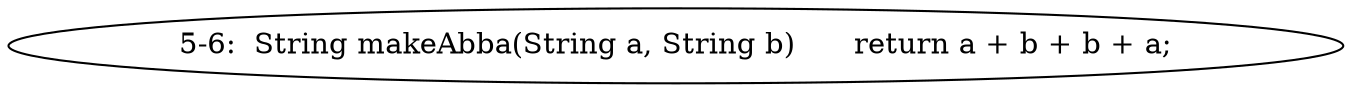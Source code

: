 digraph result_test { 
// graph-vertices
  a1  [label="5-6:  String makeAbba(String a, String b)	return a + b + b + a;"]; 
// graph-edges
}